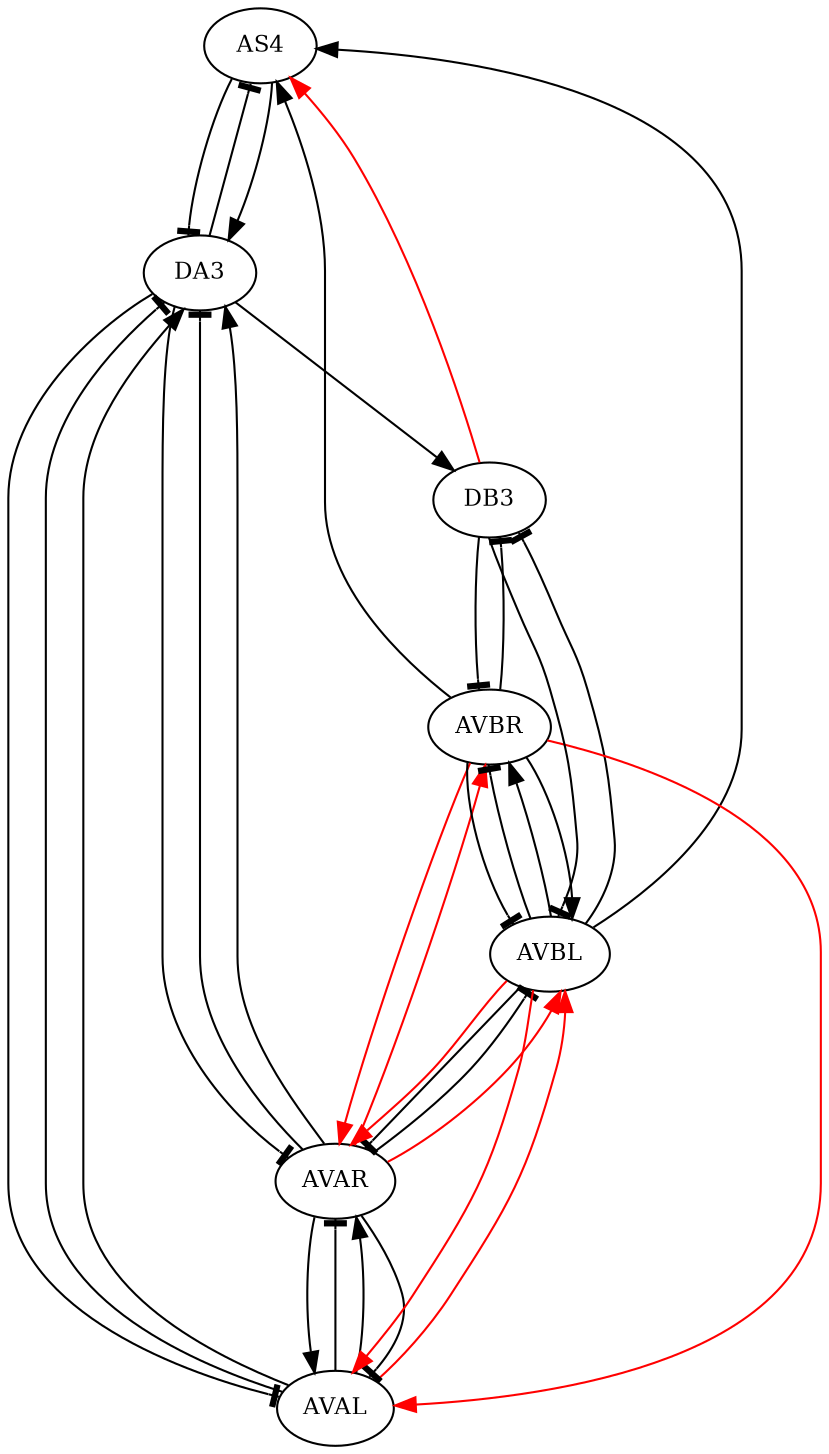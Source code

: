 digraph exp {
node [fontsize=11]; AS4; AVAL; AVAR; AVBL; AVBR; DA3; DB3; 
AVAL -> AVAR [minlen=2 arrowhead="tee"];
AVAL -> DA3 [minlen=2 arrowhead="tee"];
AVAR -> AVAL [minlen=2 arrowhead="tee"];
AVAR -> AVBL [minlen=2 arrowhead="tee"];
AVAR -> DA3 [minlen=2 arrowhead="tee"];
AVBL -> AVAR [minlen=2 arrowhead="tee"];
AVBL -> AVBR [minlen=2 arrowhead="tee"];
AVBL -> DB3 [minlen=2 arrowhead="tee"];
AVBR -> AVBL [minlen=2 arrowhead="tee"];
AVBR -> DB3 [minlen=2 arrowhead="tee"];
DA3 -> AVAL [minlen=2 arrowhead="tee"];
DA3 -> AVAR [minlen=2 arrowhead="tee"];
DA3 -> AS4 [minlen=2 arrowhead="tee"];
DB3 -> AVBL [minlen=2 arrowhead="tee"];
DB3 -> AVBR [minlen=2 arrowhead="tee"];
AS4 -> DA3 [minlen=2 arrowhead="tee"];
AVAL -> AVAR [minlen=2];
AVAL -> AVBL [minlen=2 color=red];
AVAL -> DA3 [minlen=2];
AVAR -> AVAL [minlen=2];
AVAR -> AVBL [minlen=2 color=red];
AVAR -> AVBR [minlen=2 color=red];
AVAR -> DA3 [minlen=2];
AVBL -> AVAL [minlen=2 color=red];
AVBL -> AVAR [minlen=2 color=red];
AVBL -> AVBR [minlen=2];
AVBL -> AS4 [minlen=2];
AVBR -> AVAL [minlen=2 color=red];
AVBR -> AVAR [minlen=2 color=red];
AVBR -> AVBL [minlen=2];
AVBR -> AS4 [minlen=2];
DA3 -> DB3 [minlen=2];
DB3 -> AS4 [minlen=2 color=red];
AS4 -> DA3 [minlen=2];
splines=true;sep="+25,25";overlap=false
fontsize=12;
}
